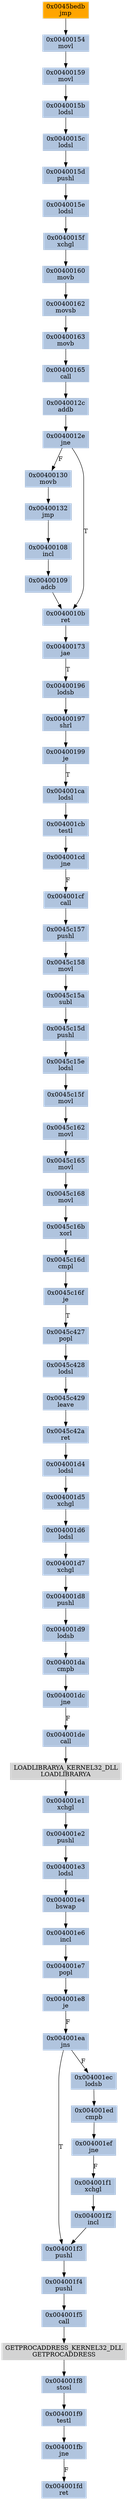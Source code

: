 strict digraph G {
	graph [bgcolor=transparent,
		name=G
	];
	node [color=lightsteelblue,
		fillcolor=lightsteelblue,
		shape=rectangle,
		style=filled
	];
	"0x00400108"	[label="0x00400108
incl"];
	"0x00400109"	[label="0x00400109
adcb"];
	"0x00400108" -> "0x00400109"	[color="#000000"];
	"0x004001f3"	[label="0x004001f3
pushl"];
	"0x004001f4"	[label="0x004001f4
pushl"];
	"0x004001f3" -> "0x004001f4"	[color="#000000"];
	"0x004001d4"	[label="0x004001d4
lodsl"];
	"0x004001d5"	[label="0x004001d5
xchgl"];
	"0x004001d4" -> "0x004001d5"	[color="#000000"];
	"0x0045c15d"	[label="0x0045c15d
pushl"];
	"0x0045c15e"	[label="0x0045c15e
lodsl"];
	"0x0045c15d" -> "0x0045c15e"	[color="#000000"];
	"0x004001e4"	[label="0x004001e4
bswap"];
	"0x004001e6"	[label="0x004001e6
incl"];
	"0x004001e4" -> "0x004001e6"	[color="#000000"];
	"0x004001e3"	[label="0x004001e3
lodsl"];
	"0x004001e3" -> "0x004001e4"	[color="#000000"];
	"0x0045c158"	[label="0x0045c158
movl"];
	"0x0045c15a"	[label="0x0045c15a
subl"];
	"0x0045c158" -> "0x0045c15a"	[color="#000000"];
	"0x004001d9"	[label="0x004001d9
lodsb"];
	"0x004001da"	[label="0x004001da
cmpb"];
	"0x004001d9" -> "0x004001da"	[color="#000000"];
	"0x00400163"	[label="0x00400163
movb"];
	"0x00400165"	[label="0x00400165
call"];
	"0x00400163" -> "0x00400165"	[color="#000000"];
	"0x004001ca"	[label="0x004001ca
lodsl"];
	"0x004001cb"	[label="0x004001cb
testl"];
	"0x004001ca" -> "0x004001cb"	[color="#000000"];
	"0x00400196"	[label="0x00400196
lodsb"];
	"0x00400197"	[label="0x00400197
shrl"];
	"0x00400196" -> "0x00400197"	[color="#000000"];
	"0x00400160"	[label="0x00400160
movb"];
	"0x00400162"	[label="0x00400162
movsb"];
	"0x00400160" -> "0x00400162"	[color="#000000"];
	"0x004001de"	[label="0x004001de
call"];
	LOADLIBRARYA_KERNEL32_DLL	[color=lightgrey,
		fillcolor=lightgrey,
		label="LOADLIBRARYA_KERNEL32_DLL
LOADLIBRARYA"];
	"0x004001de" -> LOADLIBRARYA_KERNEL32_DLL	[color="#000000"];
	"0x0045c15f"	[label="0x0045c15f
movl"];
	"0x0045c15e" -> "0x0045c15f"	[color="#000000"];
	"0x004001ef"	[label="0x004001ef
jne"];
	"0x004001f1"	[label="0x004001f1
xchgl"];
	"0x004001ef" -> "0x004001f1"	[color="#000000",
		label=F];
	"0x004001e7"	[label="0x004001e7
popl"];
	"0x004001e6" -> "0x004001e7"	[color="#000000"];
	"0x00400132"	[label="0x00400132
jmp"];
	"0x00400132" -> "0x00400108"	[color="#000000"];
	"0x0040015b"	[label="0x0040015b
lodsl"];
	"0x0040015c"	[label="0x0040015c
lodsl"];
	"0x0040015b" -> "0x0040015c"	[color="#000000"];
	"0x0045c162"	[label="0x0045c162
movl"];
	"0x0045c15f" -> "0x0045c162"	[color="#000000"];
	"0x004001fd"	[label="0x004001fd
ret"];
	"0x0040012e"	[label="0x0040012e
jne"];
	"0x00400130"	[label="0x00400130
movb"];
	"0x0040012e" -> "0x00400130"	[color="#000000",
		label=F];
	"0x0040010b"	[label="0x0040010b
ret"];
	"0x0040012e" -> "0x0040010b"	[color="#000000",
		label=T];
	"0x004001f2"	[label="0x004001f2
incl"];
	"0x004001f1" -> "0x004001f2"	[color="#000000"];
	"0x0040012c"	[label="0x0040012c
addb"];
	"0x00400165" -> "0x0040012c"	[color="#000000"];
	"0x004001f9"	[label="0x004001f9
testl"];
	"0x004001fb"	[label="0x004001fb
jne"];
	"0x004001f9" -> "0x004001fb"	[color="#000000"];
	"0x004001f8"	[label="0x004001f8
stosl"];
	"0x004001f8" -> "0x004001f9"	[color="#000000"];
	"0x004001e8"	[label="0x004001e8
je"];
	"0x004001ea"	[label="0x004001ea
jns"];
	"0x004001e8" -> "0x004001ea"	[color="#000000",
		label=F];
	"0x0045c16b"	[label="0x0045c16b
xorl"];
	"0x0045c16d"	[label="0x0045c16d
cmpl"];
	"0x0045c16b" -> "0x0045c16d"	[color="#000000"];
	"0x004001f2" -> "0x004001f3"	[color="#000000"];
	"0x004001d7"	[label="0x004001d7
xchgl"];
	"0x004001d8"	[label="0x004001d8
pushl"];
	"0x004001d7" -> "0x004001d8"	[color="#000000"];
	"0x004001e7" -> "0x004001e8"	[color="#000000"];
	"0x0045c428"	[label="0x0045c428
lodsl"];
	"0x0045c429"	[label="0x0045c429
leave"];
	"0x0045c428" -> "0x0045c429"	[color="#000000"];
	"0x0045c168"	[label="0x0045c168
movl"];
	"0x0045c168" -> "0x0045c16b"	[color="#000000"];
	"0x0045c157"	[label="0x0045c157
pushl"];
	"0x0045c157" -> "0x0045c158"	[color="#000000"];
	"0x004001cf"	[label="0x004001cf
call"];
	"0x004001cf" -> "0x0045c157"	[color="#000000"];
	"0x0040015e"	[label="0x0040015e
lodsl"];
	"0x0040015f"	[label="0x0040015f
xchgl"];
	"0x0040015e" -> "0x0040015f"	[color="#000000"];
	"0x004001dc"	[label="0x004001dc
jne"];
	"0x004001dc" -> "0x004001de"	[color="#000000",
		label=F];
	"0x0040015d"	[label="0x0040015d
pushl"];
	"0x0040015c" -> "0x0040015d"	[color="#000000"];
	"0x00400130" -> "0x00400132"	[color="#000000"];
	"0x004001ec"	[label="0x004001ec
lodsb"];
	"0x004001ed"	[label="0x004001ed
cmpb"];
	"0x004001ec" -> "0x004001ed"	[color="#000000"];
	"0x0045c165"	[label="0x0045c165
movl"];
	"0x0045c162" -> "0x0045c165"	[color="#000000"];
	"0x0045c42a"	[label="0x0045c42a
ret"];
	"0x0045c42a" -> "0x004001d4"	[color="#000000"];
	"0x0045c429" -> "0x0045c42a"	[color="#000000"];
	"0x0045c165" -> "0x0045c168"	[color="#000000"];
	"0x0045c427"	[label="0x0045c427
popl"];
	"0x0045c427" -> "0x0045c428"	[color="#000000"];
	"0x00400173"	[label="0x00400173
jae"];
	"0x0040010b" -> "0x00400173"	[color="#000000"];
	"0x00400159"	[label="0x00400159
movl"];
	"0x00400159" -> "0x0040015b"	[color="#000000"];
	"0x004001cd"	[label="0x004001cd
jne"];
	"0x004001cd" -> "0x004001cf"	[color="#000000",
		label=F];
	"0x004001e1"	[label="0x004001e1
xchgl"];
	"0x004001e2"	[label="0x004001e2
pushl"];
	"0x004001e1" -> "0x004001e2"	[color="#000000"];
	"0x00400173" -> "0x00400196"	[color="#000000",
		label=T];
	"0x0045bedb"	[color=lightgrey,
		fillcolor=orange,
		label="0x0045bedb
jmp"];
	"0x00400154"	[label="0x00400154
movl"];
	"0x0045bedb" -> "0x00400154"	[color="#000000"];
	"0x004001d6"	[label="0x004001d6
lodsl"];
	"0x004001d6" -> "0x004001d7"	[color="#000000"];
	"0x004001ea" -> "0x004001f3"	[color="#000000",
		label=T];
	"0x004001ea" -> "0x004001ec"	[color="#000000",
		label=F];
	GETPROCADDRESS_KERNEL32_DLL	[color=lightgrey,
		fillcolor=lightgrey,
		label="GETPROCADDRESS_KERNEL32_DLL
GETPROCADDRESS"];
	GETPROCADDRESS_KERNEL32_DLL -> "0x004001f8"	[color="#000000"];
	"0x004001d5" -> "0x004001d6"	[color="#000000"];
	"0x004001f5"	[label="0x004001f5
call"];
	"0x004001f5" -> GETPROCADDRESS_KERNEL32_DLL	[color="#000000"];
	"0x0045c15a" -> "0x0045c15d"	[color="#000000"];
	"0x0045c16f"	[label="0x0045c16f
je"];
	"0x0045c16f" -> "0x0045c427"	[color="#000000",
		label=T];
	"0x004001cb" -> "0x004001cd"	[color="#000000"];
	"0x0040015f" -> "0x00400160"	[color="#000000"];
	"0x0040015d" -> "0x0040015e"	[color="#000000"];
	"0x00400109" -> "0x0040010b"	[color="#000000"];
	"0x004001ed" -> "0x004001ef"	[color="#000000"];
	LOADLIBRARYA_KERNEL32_DLL -> "0x004001e1"	[color="#000000"];
	"0x00400199"	[label="0x00400199
je"];
	"0x00400197" -> "0x00400199"	[color="#000000"];
	"0x004001d8" -> "0x004001d9"	[color="#000000"];
	"0x00400199" -> "0x004001ca"	[color="#000000",
		label=T];
	"0x00400154" -> "0x00400159"	[color="#000000"];
	"0x004001e2" -> "0x004001e3"	[color="#000000"];
	"0x004001f4" -> "0x004001f5"	[color="#000000"];
	"0x00400162" -> "0x00400163"	[color="#000000"];
	"0x004001da" -> "0x004001dc"	[color="#000000"];
	"0x004001fb" -> "0x004001fd"	[color="#000000",
		label=F];
	"0x0040012c" -> "0x0040012e"	[color="#000000"];
	"0x0045c16d" -> "0x0045c16f"	[color="#000000"];
}
